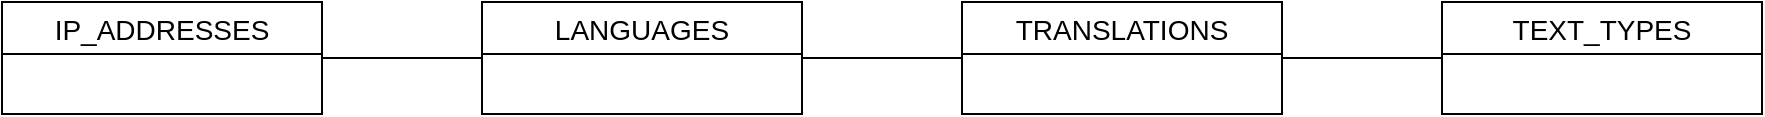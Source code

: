 <mxfile version="22.0.2" type="device" pages="3">
  <diagram id="hJV0ZQkFbABwnVKJ7RYU" name="conceptual_design">
    <mxGraphModel dx="1909" dy="1029" grid="1" gridSize="10" guides="1" tooltips="1" connect="1" arrows="1" fold="1" page="1" pageScale="1" pageWidth="1000" pageHeight="1000" math="0" shadow="0">
      <root>
        <mxCell id="0" />
        <mxCell id="1" parent="0" />
        <mxCell id="ZknJ5x5VJZ94a26kMO_S-1" value="IP_ADDRESSES" style="swimlane;fontStyle=0;childLayout=stackLayout;horizontal=1;startSize=26;horizontalStack=0;resizeParent=1;resizeParentMax=0;resizeLast=0;collapsible=1;marginBottom=0;align=center;fontSize=14;" parent="1" vertex="1">
          <mxGeometry x="60" y="472" width="160" height="56" as="geometry" />
        </mxCell>
        <mxCell id="891kBZRs9Im1itmzaJ-h-1" value="LANGUAGES" style="swimlane;fontStyle=0;childLayout=stackLayout;horizontal=1;startSize=26;horizontalStack=0;resizeParent=1;resizeParentMax=0;resizeLast=0;collapsible=1;marginBottom=0;align=center;fontSize=14;" parent="1" vertex="1">
          <mxGeometry x="300" y="472" width="160" height="56" as="geometry" />
        </mxCell>
        <mxCell id="891kBZRs9Im1itmzaJ-h-5" value="TRANSLATIONS" style="swimlane;fontStyle=0;childLayout=stackLayout;horizontal=1;startSize=26;horizontalStack=0;resizeParent=1;resizeParentMax=0;resizeLast=0;collapsible=1;marginBottom=0;align=center;fontSize=14;" parent="1" vertex="1">
          <mxGeometry x="540" y="472" width="160" height="56" as="geometry" />
        </mxCell>
        <mxCell id="891kBZRs9Im1itmzaJ-h-6" value="TEXT_TYPES" style="swimlane;fontStyle=0;childLayout=stackLayout;horizontal=1;startSize=26;horizontalStack=0;resizeParent=1;resizeParentMax=0;resizeLast=0;collapsible=1;marginBottom=0;align=center;fontSize=14;" parent="1" vertex="1">
          <mxGeometry x="780" y="472" width="160" height="56" as="geometry" />
        </mxCell>
        <mxCell id="891kBZRs9Im1itmzaJ-h-7" value="" style="endArrow=none;html=1;rounded=0;" parent="1" source="ZknJ5x5VJZ94a26kMO_S-1" target="891kBZRs9Im1itmzaJ-h-1" edge="1">
          <mxGeometry relative="1" as="geometry">
            <mxPoint x="220" y="582" as="sourcePoint" />
            <mxPoint x="380" y="582" as="targetPoint" />
          </mxGeometry>
        </mxCell>
        <mxCell id="891kBZRs9Im1itmzaJ-h-8" value="" style="endArrow=none;html=1;rounded=0;" parent="1" source="891kBZRs9Im1itmzaJ-h-1" target="891kBZRs9Im1itmzaJ-h-5" edge="1">
          <mxGeometry relative="1" as="geometry">
            <mxPoint x="360" y="642" as="sourcePoint" />
            <mxPoint x="520" y="642" as="targetPoint" />
          </mxGeometry>
        </mxCell>
        <mxCell id="891kBZRs9Im1itmzaJ-h-9" value="" style="endArrow=none;html=1;rounded=0;" parent="1" source="891kBZRs9Im1itmzaJ-h-5" target="891kBZRs9Im1itmzaJ-h-6" edge="1">
          <mxGeometry relative="1" as="geometry">
            <mxPoint x="510" y="572" as="sourcePoint" />
            <mxPoint x="670" y="572" as="targetPoint" />
          </mxGeometry>
        </mxCell>
      </root>
    </mxGraphModel>
  </diagram>
  <diagram id="FNNzb435j0wHvh76Kjw6" name="logical_design">
    <mxGraphModel dx="1500" dy="809" grid="1" gridSize="10" guides="1" tooltips="1" connect="1" arrows="1" fold="1" page="1" pageScale="1" pageWidth="1000" pageHeight="1000" math="0" shadow="0">
      <root>
        <mxCell id="0" />
        <mxCell id="1" parent="0" />
        <mxCell id="XMEvw6DjoePOZ77Knsfb-9" value="IP_ADDRESSES" style="swimlane;fontStyle=0;childLayout=stackLayout;horizontal=1;startSize=26;horizontalStack=0;resizeParent=1;resizeParentMax=0;resizeLast=0;collapsible=1;marginBottom=0;align=center;fontSize=14;" parent="1" vertex="1">
          <mxGeometry x="180" y="457" width="160" height="86" as="geometry" />
        </mxCell>
        <mxCell id="XMEvw6DjoePOZ77Knsfb-10" value="ip_address" style="text;strokeColor=none;fillColor=none;spacingLeft=4;spacingRight=4;overflow=hidden;rotatable=0;points=[[0,0.5],[1,0.5]];portConstraint=eastwest;fontSize=12;whiteSpace=wrap;html=1;" parent="XMEvw6DjoePOZ77Knsfb-9" vertex="1">
          <mxGeometry y="26" width="160" height="30" as="geometry" />
        </mxCell>
        <mxCell id="XMEvw6DjoePOZ77Knsfb-11" value="language_code" style="text;strokeColor=none;fillColor=none;spacingLeft=4;spacingRight=4;overflow=hidden;rotatable=0;points=[[0,0.5],[1,0.5]];portConstraint=eastwest;fontSize=12;whiteSpace=wrap;html=1;" parent="XMEvw6DjoePOZ77Knsfb-9" vertex="1">
          <mxGeometry y="56" width="160" height="30" as="geometry" />
        </mxCell>
        <mxCell id="XMEvw6DjoePOZ77Knsfb-13" value="LANGUAGES" style="swimlane;fontStyle=0;childLayout=stackLayout;horizontal=1;startSize=26;horizontalStack=0;resizeParent=1;resizeParentMax=0;resizeLast=0;collapsible=1;marginBottom=0;align=center;fontSize=14;" parent="1" vertex="1">
          <mxGeometry x="420" y="442" width="160" height="116" as="geometry" />
        </mxCell>
        <mxCell id="XMEvw6DjoePOZ77Knsfb-14" value="language_code" style="text;strokeColor=none;fillColor=none;spacingLeft=4;spacingRight=4;overflow=hidden;rotatable=0;points=[[0,0.5],[1,0.5]];portConstraint=eastwest;fontSize=12;whiteSpace=wrap;html=1;" parent="XMEvw6DjoePOZ77Knsfb-13" vertex="1">
          <mxGeometry y="26" width="160" height="30" as="geometry" />
        </mxCell>
        <mxCell id="XMEvw6DjoePOZ77Knsfb-15" value="can_be_translated" style="text;strokeColor=none;fillColor=none;spacingLeft=4;spacingRight=4;overflow=hidden;rotatable=0;points=[[0,0.5],[1,0.5]];portConstraint=eastwest;fontSize=12;whiteSpace=wrap;html=1;" parent="XMEvw6DjoePOZ77Knsfb-13" vertex="1">
          <mxGeometry y="56" width="160" height="30" as="geometry" />
        </mxCell>
        <mxCell id="XMEvw6DjoePOZ77Knsfb-16" value="can_be_spoken" style="text;strokeColor=none;fillColor=none;spacingLeft=4;spacingRight=4;overflow=hidden;rotatable=0;points=[[0,0.5],[1,0.5]];portConstraint=eastwest;fontSize=12;whiteSpace=wrap;html=1;" parent="XMEvw6DjoePOZ77Knsfb-13" vertex="1">
          <mxGeometry y="86" width="160" height="30" as="geometry" />
        </mxCell>
        <mxCell id="XMEvw6DjoePOZ77Knsfb-17" value="TRANSLATIONS" style="swimlane;fontStyle=0;childLayout=stackLayout;horizontal=1;startSize=26;horizontalStack=0;resizeParent=1;resizeParentMax=0;resizeLast=0;collapsible=1;marginBottom=0;align=center;fontSize=14;" parent="1" vertex="1">
          <mxGeometry x="660" y="427" width="160" height="146" as="geometry" />
        </mxCell>
        <mxCell id="XMEvw6DjoePOZ77Knsfb-18" value="language_code" style="text;strokeColor=none;fillColor=none;spacingLeft=4;spacingRight=4;overflow=hidden;rotatable=0;points=[[0,0.5],[1,0.5]];portConstraint=eastwest;fontSize=12;whiteSpace=wrap;html=1;" parent="XMEvw6DjoePOZ77Knsfb-17" vertex="1">
          <mxGeometry y="26" width="160" height="30" as="geometry" />
        </mxCell>
        <mxCell id="5zZKMwf58TF3XGnDCrtC-2" value="source_text" style="text;strokeColor=none;fillColor=none;spacingLeft=4;spacingRight=4;overflow=hidden;rotatable=0;points=[[0,0.5],[1,0.5]];portConstraint=eastwest;fontSize=12;whiteSpace=wrap;html=1;" vertex="1" parent="XMEvw6DjoePOZ77Knsfb-17">
          <mxGeometry y="56" width="160" height="30" as="geometry" />
        </mxCell>
        <mxCell id="5zZKMwf58TF3XGnDCrtC-1" value="target_text" style="text;strokeColor=none;fillColor=none;spacingLeft=4;spacingRight=4;overflow=hidden;rotatable=0;points=[[0,0.5],[1,0.5]];portConstraint=eastwest;fontSize=12;whiteSpace=wrap;html=1;" vertex="1" parent="XMEvw6DjoePOZ77Knsfb-17">
          <mxGeometry y="86" width="160" height="30" as="geometry" />
        </mxCell>
        <mxCell id="XMEvw6DjoePOZ77Knsfb-20" value="target_audio" style="text;strokeColor=none;fillColor=none;spacingLeft=4;spacingRight=4;overflow=hidden;rotatable=0;points=[[0,0.5],[1,0.5]];portConstraint=eastwest;fontSize=12;whiteSpace=wrap;html=1;" parent="XMEvw6DjoePOZ77Knsfb-17" vertex="1">
          <mxGeometry y="116" width="160" height="30" as="geometry" />
        </mxCell>
        <mxCell id="XMEvw6DjoePOZ77Knsfb-28" value="" style="edgeStyle=entityRelationEdgeStyle;fontSize=12;html=1;endArrow=ERoneToMany;rounded=0;" parent="1" source="XMEvw6DjoePOZ77Knsfb-9" target="XMEvw6DjoePOZ77Knsfb-13" edge="1">
          <mxGeometry width="100" height="100" relative="1" as="geometry">
            <mxPoint x="350" y="745" as="sourcePoint" />
            <mxPoint x="450" y="645" as="targetPoint" />
          </mxGeometry>
        </mxCell>
        <mxCell id="XMEvw6DjoePOZ77Knsfb-29" value="" style="edgeStyle=entityRelationEdgeStyle;fontSize=12;html=1;endArrow=ERzeroToMany;endFill=1;rounded=0;" parent="1" source="XMEvw6DjoePOZ77Knsfb-13" target="XMEvw6DjoePOZ77Knsfb-17" edge="1">
          <mxGeometry width="100" height="100" relative="1" as="geometry">
            <mxPoint x="490" y="745" as="sourcePoint" />
            <mxPoint x="590" y="645" as="targetPoint" />
          </mxGeometry>
        </mxCell>
      </root>
    </mxGraphModel>
  </diagram>
  <diagram id="G8NqZe4c8x8uLK4mrncA" name="physical_design">
    <mxGraphModel dx="1313" dy="708" grid="1" gridSize="10" guides="1" tooltips="1" connect="1" arrows="1" fold="1" page="1" pageScale="1" pageWidth="1000" pageHeight="1000" math="0" shadow="0">
      <root>
        <mxCell id="0" />
        <mxCell id="1" parent="0" />
        <mxCell id="azIDQr2C3zOIQLeYP7Yr-19" value="IP_ADDRESSES" style="shape=table;startSize=30;container=1;collapsible=1;childLayout=tableLayout;fixedRows=1;rowLines=0;fontStyle=1;align=center;resizeLast=1;html=1;" vertex="1" parent="1">
          <mxGeometry x="30" y="330" width="240" height="90" as="geometry" />
        </mxCell>
        <mxCell id="azIDQr2C3zOIQLeYP7Yr-20" value="" style="shape=tableRow;horizontal=0;startSize=0;swimlaneHead=0;swimlaneBody=0;fillColor=none;collapsible=0;dropTarget=0;points=[[0,0.5],[1,0.5]];portConstraint=eastwest;top=0;left=0;right=0;bottom=1;" vertex="1" parent="azIDQr2C3zOIQLeYP7Yr-19">
          <mxGeometry y="30" width="240" height="30" as="geometry" />
        </mxCell>
        <mxCell id="azIDQr2C3zOIQLeYP7Yr-21" value="PK" style="shape=partialRectangle;connectable=0;fillColor=none;top=0;left=0;bottom=0;right=0;fontStyle=1;overflow=hidden;whiteSpace=wrap;html=1;" vertex="1" parent="azIDQr2C3zOIQLeYP7Yr-20">
          <mxGeometry width="30" height="30" as="geometry">
            <mxRectangle width="30" height="30" as="alternateBounds" />
          </mxGeometry>
        </mxCell>
        <mxCell id="azIDQr2C3zOIQLeYP7Yr-22" value="ip_address" style="shape=partialRectangle;connectable=0;fillColor=none;top=0;left=0;bottom=0;right=0;align=left;spacingLeft=6;fontStyle=5;overflow=hidden;whiteSpace=wrap;html=1;" vertex="1" parent="azIDQr2C3zOIQLeYP7Yr-20">
          <mxGeometry x="30" width="130" height="30" as="geometry">
            <mxRectangle width="130" height="30" as="alternateBounds" />
          </mxGeometry>
        </mxCell>
        <mxCell id="QjC0eKP9M6FR3GwY_7ao-11" value="varchar" style="shape=partialRectangle;connectable=0;fillColor=none;top=0;left=0;bottom=0;right=0;align=left;spacingLeft=6;fontStyle=5;overflow=hidden;whiteSpace=wrap;html=1;" vertex="1" parent="azIDQr2C3zOIQLeYP7Yr-20">
          <mxGeometry x="160" width="80" height="30" as="geometry">
            <mxRectangle width="80" height="30" as="alternateBounds" />
          </mxGeometry>
        </mxCell>
        <mxCell id="azIDQr2C3zOIQLeYP7Yr-23" value="" style="shape=tableRow;horizontal=0;startSize=0;swimlaneHead=0;swimlaneBody=0;fillColor=none;collapsible=0;dropTarget=0;points=[[0,0.5],[1,0.5]];portConstraint=eastwest;top=0;left=0;right=0;bottom=0;" vertex="1" parent="azIDQr2C3zOIQLeYP7Yr-19">
          <mxGeometry y="60" width="240" height="30" as="geometry" />
        </mxCell>
        <mxCell id="azIDQr2C3zOIQLeYP7Yr-24" value="FK" style="shape=partialRectangle;connectable=0;fillColor=none;top=0;left=0;bottom=0;right=0;editable=1;overflow=hidden;whiteSpace=wrap;html=1;" vertex="1" parent="azIDQr2C3zOIQLeYP7Yr-23">
          <mxGeometry width="30" height="30" as="geometry">
            <mxRectangle width="30" height="30" as="alternateBounds" />
          </mxGeometry>
        </mxCell>
        <mxCell id="azIDQr2C3zOIQLeYP7Yr-25" value="language_code" style="shape=partialRectangle;connectable=0;fillColor=none;top=0;left=0;bottom=0;right=0;align=left;spacingLeft=6;overflow=hidden;whiteSpace=wrap;html=1;" vertex="1" parent="azIDQr2C3zOIQLeYP7Yr-23">
          <mxGeometry x="30" width="130" height="30" as="geometry">
            <mxRectangle width="130" height="30" as="alternateBounds" />
          </mxGeometry>
        </mxCell>
        <mxCell id="QjC0eKP9M6FR3GwY_7ao-12" value="varchar" style="shape=partialRectangle;connectable=0;fillColor=none;top=0;left=0;bottom=0;right=0;align=left;spacingLeft=6;overflow=hidden;whiteSpace=wrap;html=1;" vertex="1" parent="azIDQr2C3zOIQLeYP7Yr-23">
          <mxGeometry x="160" width="80" height="30" as="geometry">
            <mxRectangle width="80" height="30" as="alternateBounds" />
          </mxGeometry>
        </mxCell>
        <mxCell id="QjC0eKP9M6FR3GwY_7ao-13" value="LANGUAGES" style="shape=table;startSize=30;container=1;collapsible=1;childLayout=tableLayout;fixedRows=1;rowLines=0;fontStyle=1;align=center;resizeLast=1;html=1;" vertex="1" parent="1">
          <mxGeometry x="350" y="315" width="240" height="120" as="geometry" />
        </mxCell>
        <mxCell id="QjC0eKP9M6FR3GwY_7ao-14" value="" style="shape=tableRow;horizontal=0;startSize=0;swimlaneHead=0;swimlaneBody=0;fillColor=none;collapsible=0;dropTarget=0;points=[[0,0.5],[1,0.5]];portConstraint=eastwest;top=0;left=0;right=0;bottom=1;" vertex="1" parent="QjC0eKP9M6FR3GwY_7ao-13">
          <mxGeometry y="30" width="240" height="30" as="geometry" />
        </mxCell>
        <mxCell id="QjC0eKP9M6FR3GwY_7ao-15" value="PK" style="shape=partialRectangle;connectable=0;fillColor=none;top=0;left=0;bottom=0;right=0;fontStyle=1;overflow=hidden;whiteSpace=wrap;html=1;" vertex="1" parent="QjC0eKP9M6FR3GwY_7ao-14">
          <mxGeometry width="30" height="30" as="geometry">
            <mxRectangle width="30" height="30" as="alternateBounds" />
          </mxGeometry>
        </mxCell>
        <mxCell id="QjC0eKP9M6FR3GwY_7ao-16" value="language_code" style="shape=partialRectangle;connectable=0;fillColor=none;top=0;left=0;bottom=0;right=0;align=left;spacingLeft=6;fontStyle=5;overflow=hidden;whiteSpace=wrap;html=1;" vertex="1" parent="QjC0eKP9M6FR3GwY_7ao-14">
          <mxGeometry x="30" width="130" height="30" as="geometry">
            <mxRectangle width="130" height="30" as="alternateBounds" />
          </mxGeometry>
        </mxCell>
        <mxCell id="QjC0eKP9M6FR3GwY_7ao-17" value="varchar" style="shape=partialRectangle;connectable=0;fillColor=none;top=0;left=0;bottom=0;right=0;align=left;spacingLeft=6;fontStyle=5;overflow=hidden;whiteSpace=wrap;html=1;" vertex="1" parent="QjC0eKP9M6FR3GwY_7ao-14">
          <mxGeometry x="160" width="80" height="30" as="geometry">
            <mxRectangle width="80" height="30" as="alternateBounds" />
          </mxGeometry>
        </mxCell>
        <mxCell id="QjC0eKP9M6FR3GwY_7ao-18" value="" style="shape=tableRow;horizontal=0;startSize=0;swimlaneHead=0;swimlaneBody=0;fillColor=none;collapsible=0;dropTarget=0;points=[[0,0.5],[1,0.5]];portConstraint=eastwest;top=0;left=0;right=0;bottom=0;" vertex="1" parent="QjC0eKP9M6FR3GwY_7ao-13">
          <mxGeometry y="60" width="240" height="30" as="geometry" />
        </mxCell>
        <mxCell id="QjC0eKP9M6FR3GwY_7ao-19" value="" style="shape=partialRectangle;connectable=0;fillColor=none;top=0;left=0;bottom=0;right=0;editable=1;overflow=hidden;whiteSpace=wrap;html=1;" vertex="1" parent="QjC0eKP9M6FR3GwY_7ao-18">
          <mxGeometry width="30" height="30" as="geometry">
            <mxRectangle width="30" height="30" as="alternateBounds" />
          </mxGeometry>
        </mxCell>
        <mxCell id="QjC0eKP9M6FR3GwY_7ao-20" value="can_be_translated" style="shape=partialRectangle;connectable=0;fillColor=none;top=0;left=0;bottom=0;right=0;align=left;spacingLeft=6;overflow=hidden;whiteSpace=wrap;html=1;" vertex="1" parent="QjC0eKP9M6FR3GwY_7ao-18">
          <mxGeometry x="30" width="130" height="30" as="geometry">
            <mxRectangle width="130" height="30" as="alternateBounds" />
          </mxGeometry>
        </mxCell>
        <mxCell id="QjC0eKP9M6FR3GwY_7ao-21" value="boolean" style="shape=partialRectangle;connectable=0;fillColor=none;top=0;left=0;bottom=0;right=0;align=left;spacingLeft=6;overflow=hidden;whiteSpace=wrap;html=1;" vertex="1" parent="QjC0eKP9M6FR3GwY_7ao-18">
          <mxGeometry x="160" width="80" height="30" as="geometry">
            <mxRectangle width="80" height="30" as="alternateBounds" />
          </mxGeometry>
        </mxCell>
        <mxCell id="QjC0eKP9M6FR3GwY_7ao-22" style="shape=tableRow;horizontal=0;startSize=0;swimlaneHead=0;swimlaneBody=0;fillColor=none;collapsible=0;dropTarget=0;points=[[0,0.5],[1,0.5]];portConstraint=eastwest;top=0;left=0;right=0;bottom=0;" vertex="1" parent="QjC0eKP9M6FR3GwY_7ao-13">
          <mxGeometry y="90" width="240" height="30" as="geometry" />
        </mxCell>
        <mxCell id="QjC0eKP9M6FR3GwY_7ao-23" style="shape=partialRectangle;connectable=0;fillColor=none;top=0;left=0;bottom=0;right=0;editable=1;overflow=hidden;whiteSpace=wrap;html=1;" vertex="1" parent="QjC0eKP9M6FR3GwY_7ao-22">
          <mxGeometry width="30" height="30" as="geometry">
            <mxRectangle width="30" height="30" as="alternateBounds" />
          </mxGeometry>
        </mxCell>
        <mxCell id="QjC0eKP9M6FR3GwY_7ao-24" value="can_be_spoken" style="shape=partialRectangle;connectable=0;fillColor=none;top=0;left=0;bottom=0;right=0;align=left;spacingLeft=6;overflow=hidden;whiteSpace=wrap;html=1;" vertex="1" parent="QjC0eKP9M6FR3GwY_7ao-22">
          <mxGeometry x="30" width="130" height="30" as="geometry">
            <mxRectangle width="130" height="30" as="alternateBounds" />
          </mxGeometry>
        </mxCell>
        <mxCell id="QjC0eKP9M6FR3GwY_7ao-25" value="boolean" style="shape=partialRectangle;connectable=0;fillColor=none;top=0;left=0;bottom=0;right=0;align=left;spacingLeft=6;overflow=hidden;whiteSpace=wrap;html=1;" vertex="1" parent="QjC0eKP9M6FR3GwY_7ao-22">
          <mxGeometry x="160" width="80" height="30" as="geometry">
            <mxRectangle width="80" height="30" as="alternateBounds" />
          </mxGeometry>
        </mxCell>
        <mxCell id="QjC0eKP9M6FR3GwY_7ao-26" value="TRANSLATIONS" style="shape=table;startSize=30;container=1;collapsible=1;childLayout=tableLayout;fixedRows=1;rowLines=0;fontStyle=1;align=center;resizeLast=1;html=1;whiteSpace=wrap;" vertex="1" parent="1">
          <mxGeometry x="670" y="445" width="300" height="150" as="geometry" />
        </mxCell>
        <mxCell id="QjC0eKP9M6FR3GwY_7ao-27" value="" style="shape=tableRow;horizontal=0;startSize=0;swimlaneHead=0;swimlaneBody=0;fillColor=none;collapsible=0;dropTarget=0;points=[[0,0.5],[1,0.5]];portConstraint=eastwest;top=0;left=0;right=0;bottom=0;html=1;" vertex="1" parent="QjC0eKP9M6FR3GwY_7ao-26">
          <mxGeometry y="30" width="300" height="30" as="geometry" />
        </mxCell>
        <mxCell id="QjC0eKP9M6FR3GwY_7ao-28" value="PK,FK1" style="shape=partialRectangle;connectable=0;fillColor=none;top=0;left=0;bottom=0;right=0;fontStyle=1;overflow=hidden;html=1;whiteSpace=wrap;" vertex="1" parent="QjC0eKP9M6FR3GwY_7ao-27">
          <mxGeometry width="60" height="30" as="geometry">
            <mxRectangle width="60" height="30" as="alternateBounds" />
          </mxGeometry>
        </mxCell>
        <mxCell id="QjC0eKP9M6FR3GwY_7ao-29" value="language_code" style="shape=partialRectangle;connectable=0;fillColor=none;top=0;left=0;bottom=0;right=0;align=left;spacingLeft=6;fontStyle=5;overflow=hidden;html=1;whiteSpace=wrap;" vertex="1" parent="QjC0eKP9M6FR3GwY_7ao-27">
          <mxGeometry x="60" width="120" height="30" as="geometry">
            <mxRectangle width="120" height="30" as="alternateBounds" />
          </mxGeometry>
        </mxCell>
        <mxCell id="QjC0eKP9M6FR3GwY_7ao-39" value="varchar" style="shape=partialRectangle;connectable=0;fillColor=none;top=0;left=0;bottom=0;right=0;align=left;spacingLeft=6;fontStyle=5;overflow=hidden;html=1;whiteSpace=wrap;" vertex="1" parent="QjC0eKP9M6FR3GwY_7ao-27">
          <mxGeometry x="180" width="120" height="30" as="geometry">
            <mxRectangle width="120" height="30" as="alternateBounds" />
          </mxGeometry>
        </mxCell>
        <mxCell id="QjC0eKP9M6FR3GwY_7ao-30" value="" style="shape=tableRow;horizontal=0;startSize=0;swimlaneHead=0;swimlaneBody=0;fillColor=none;collapsible=0;dropTarget=0;points=[[0,0.5],[1,0.5]];portConstraint=eastwest;top=0;left=0;right=0;bottom=1;html=1;" vertex="1" parent="QjC0eKP9M6FR3GwY_7ao-26">
          <mxGeometry y="60" width="300" height="30" as="geometry" />
        </mxCell>
        <mxCell id="QjC0eKP9M6FR3GwY_7ao-31" value="PK,FK2" style="shape=partialRectangle;connectable=0;fillColor=none;top=0;left=0;bottom=0;right=0;fontStyle=1;overflow=hidden;html=1;whiteSpace=wrap;" vertex="1" parent="QjC0eKP9M6FR3GwY_7ao-30">
          <mxGeometry width="60" height="30" as="geometry">
            <mxRectangle width="60" height="30" as="alternateBounds" />
          </mxGeometry>
        </mxCell>
        <mxCell id="QjC0eKP9M6FR3GwY_7ao-32" value="text_id" style="shape=partialRectangle;connectable=0;fillColor=none;top=0;left=0;bottom=0;right=0;align=left;spacingLeft=6;fontStyle=5;overflow=hidden;html=1;whiteSpace=wrap;" vertex="1" parent="QjC0eKP9M6FR3GwY_7ao-30">
          <mxGeometry x="60" width="120" height="30" as="geometry">
            <mxRectangle width="120" height="30" as="alternateBounds" />
          </mxGeometry>
        </mxCell>
        <mxCell id="QjC0eKP9M6FR3GwY_7ao-40" value="int" style="shape=partialRectangle;connectable=0;fillColor=none;top=0;left=0;bottom=0;right=0;align=left;spacingLeft=6;fontStyle=5;overflow=hidden;html=1;whiteSpace=wrap;" vertex="1" parent="QjC0eKP9M6FR3GwY_7ao-30">
          <mxGeometry x="180" width="120" height="30" as="geometry">
            <mxRectangle width="120" height="30" as="alternateBounds" />
          </mxGeometry>
        </mxCell>
        <mxCell id="QjC0eKP9M6FR3GwY_7ao-33" value="" style="shape=tableRow;horizontal=0;startSize=0;swimlaneHead=0;swimlaneBody=0;fillColor=none;collapsible=0;dropTarget=0;points=[[0,0.5],[1,0.5]];portConstraint=eastwest;top=0;left=0;right=0;bottom=0;html=1;" vertex="1" parent="QjC0eKP9M6FR3GwY_7ao-26">
          <mxGeometry y="90" width="300" height="30" as="geometry" />
        </mxCell>
        <mxCell id="QjC0eKP9M6FR3GwY_7ao-34" value="" style="shape=partialRectangle;connectable=0;fillColor=none;top=0;left=0;bottom=0;right=0;editable=1;overflow=hidden;html=1;whiteSpace=wrap;" vertex="1" parent="QjC0eKP9M6FR3GwY_7ao-33">
          <mxGeometry width="60" height="30" as="geometry">
            <mxRectangle width="60" height="30" as="alternateBounds" />
          </mxGeometry>
        </mxCell>
        <mxCell id="QjC0eKP9M6FR3GwY_7ao-35" value="target_text" style="shape=partialRectangle;connectable=0;fillColor=none;top=0;left=0;bottom=0;right=0;align=left;spacingLeft=6;overflow=hidden;html=1;whiteSpace=wrap;" vertex="1" parent="QjC0eKP9M6FR3GwY_7ao-33">
          <mxGeometry x="60" width="120" height="30" as="geometry">
            <mxRectangle width="120" height="30" as="alternateBounds" />
          </mxGeometry>
        </mxCell>
        <mxCell id="QjC0eKP9M6FR3GwY_7ao-41" value="varchar" style="shape=partialRectangle;connectable=0;fillColor=none;top=0;left=0;bottom=0;right=0;align=left;spacingLeft=6;overflow=hidden;html=1;whiteSpace=wrap;" vertex="1" parent="QjC0eKP9M6FR3GwY_7ao-33">
          <mxGeometry x="180" width="120" height="30" as="geometry">
            <mxRectangle width="120" height="30" as="alternateBounds" />
          </mxGeometry>
        </mxCell>
        <mxCell id="QjC0eKP9M6FR3GwY_7ao-36" value="" style="shape=tableRow;horizontal=0;startSize=0;swimlaneHead=0;swimlaneBody=0;fillColor=none;collapsible=0;dropTarget=0;points=[[0,0.5],[1,0.5]];portConstraint=eastwest;top=0;left=0;right=0;bottom=0;html=1;" vertex="1" parent="QjC0eKP9M6FR3GwY_7ao-26">
          <mxGeometry y="120" width="300" height="30" as="geometry" />
        </mxCell>
        <mxCell id="QjC0eKP9M6FR3GwY_7ao-37" value="" style="shape=partialRectangle;connectable=0;fillColor=none;top=0;left=0;bottom=0;right=0;editable=1;overflow=hidden;html=1;whiteSpace=wrap;" vertex="1" parent="QjC0eKP9M6FR3GwY_7ao-36">
          <mxGeometry width="60" height="30" as="geometry">
            <mxRectangle width="60" height="30" as="alternateBounds" />
          </mxGeometry>
        </mxCell>
        <mxCell id="QjC0eKP9M6FR3GwY_7ao-38" value="target_audio" style="shape=partialRectangle;connectable=0;fillColor=none;top=0;left=0;bottom=0;right=0;align=left;spacingLeft=6;overflow=hidden;html=1;whiteSpace=wrap;" vertex="1" parent="QjC0eKP9M6FR3GwY_7ao-36">
          <mxGeometry x="60" width="120" height="30" as="geometry">
            <mxRectangle width="120" height="30" as="alternateBounds" />
          </mxGeometry>
        </mxCell>
        <mxCell id="QjC0eKP9M6FR3GwY_7ao-42" value="variant" style="shape=partialRectangle;connectable=0;fillColor=none;top=0;left=0;bottom=0;right=0;align=left;spacingLeft=6;overflow=hidden;html=1;whiteSpace=wrap;" vertex="1" parent="QjC0eKP9M6FR3GwY_7ao-36">
          <mxGeometry x="180" width="120" height="30" as="geometry">
            <mxRectangle width="120" height="30" as="alternateBounds" />
          </mxGeometry>
        </mxCell>
        <mxCell id="QjC0eKP9M6FR3GwY_7ao-43" value="TEXT_TYPES" style="shape=table;startSize=30;container=1;collapsible=1;childLayout=tableLayout;fixedRows=1;rowLines=0;fontStyle=1;align=center;resizeLast=1;html=1;" vertex="1" parent="1">
          <mxGeometry x="350" y="595" width="240" height="90" as="geometry" />
        </mxCell>
        <mxCell id="QjC0eKP9M6FR3GwY_7ao-44" value="" style="shape=tableRow;horizontal=0;startSize=0;swimlaneHead=0;swimlaneBody=0;fillColor=none;collapsible=0;dropTarget=0;points=[[0,0.5],[1,0.5]];portConstraint=eastwest;top=0;left=0;right=0;bottom=1;" vertex="1" parent="QjC0eKP9M6FR3GwY_7ao-43">
          <mxGeometry y="30" width="240" height="30" as="geometry" />
        </mxCell>
        <mxCell id="QjC0eKP9M6FR3GwY_7ao-45" value="PK" style="shape=partialRectangle;connectable=0;fillColor=none;top=0;left=0;bottom=0;right=0;fontStyle=1;overflow=hidden;whiteSpace=wrap;html=1;" vertex="1" parent="QjC0eKP9M6FR3GwY_7ao-44">
          <mxGeometry width="30" height="30" as="geometry">
            <mxRectangle width="30" height="30" as="alternateBounds" />
          </mxGeometry>
        </mxCell>
        <mxCell id="QjC0eKP9M6FR3GwY_7ao-46" value="text_id" style="shape=partialRectangle;connectable=0;fillColor=none;top=0;left=0;bottom=0;right=0;align=left;spacingLeft=6;fontStyle=5;overflow=hidden;whiteSpace=wrap;html=1;" vertex="1" parent="QjC0eKP9M6FR3GwY_7ao-44">
          <mxGeometry x="30" width="130" height="30" as="geometry">
            <mxRectangle width="130" height="30" as="alternateBounds" />
          </mxGeometry>
        </mxCell>
        <mxCell id="QjC0eKP9M6FR3GwY_7ao-47" value="int" style="shape=partialRectangle;connectable=0;fillColor=none;top=0;left=0;bottom=0;right=0;align=left;spacingLeft=6;fontStyle=5;overflow=hidden;whiteSpace=wrap;html=1;" vertex="1" parent="QjC0eKP9M6FR3GwY_7ao-44">
          <mxGeometry x="160" width="80" height="30" as="geometry">
            <mxRectangle width="80" height="30" as="alternateBounds" />
          </mxGeometry>
        </mxCell>
        <mxCell id="QjC0eKP9M6FR3GwY_7ao-48" value="" style="shape=tableRow;horizontal=0;startSize=0;swimlaneHead=0;swimlaneBody=0;fillColor=none;collapsible=0;dropTarget=0;points=[[0,0.5],[1,0.5]];portConstraint=eastwest;top=0;left=0;right=0;bottom=0;" vertex="1" parent="QjC0eKP9M6FR3GwY_7ao-43">
          <mxGeometry y="60" width="240" height="30" as="geometry" />
        </mxCell>
        <mxCell id="QjC0eKP9M6FR3GwY_7ao-49" value="" style="shape=partialRectangle;connectable=0;fillColor=none;top=0;left=0;bottom=0;right=0;editable=1;overflow=hidden;whiteSpace=wrap;html=1;" vertex="1" parent="QjC0eKP9M6FR3GwY_7ao-48">
          <mxGeometry width="30" height="30" as="geometry">
            <mxRectangle width="30" height="30" as="alternateBounds" />
          </mxGeometry>
        </mxCell>
        <mxCell id="QjC0eKP9M6FR3GwY_7ao-50" value="source_text" style="shape=partialRectangle;connectable=0;fillColor=none;top=0;left=0;bottom=0;right=0;align=left;spacingLeft=6;overflow=hidden;whiteSpace=wrap;html=1;" vertex="1" parent="QjC0eKP9M6FR3GwY_7ao-48">
          <mxGeometry x="30" width="130" height="30" as="geometry">
            <mxRectangle width="130" height="30" as="alternateBounds" />
          </mxGeometry>
        </mxCell>
        <mxCell id="QjC0eKP9M6FR3GwY_7ao-51" value="varchar" style="shape=partialRectangle;connectable=0;fillColor=none;top=0;left=0;bottom=0;right=0;align=left;spacingLeft=6;overflow=hidden;whiteSpace=wrap;html=1;" vertex="1" parent="QjC0eKP9M6FR3GwY_7ao-48">
          <mxGeometry x="160" width="80" height="30" as="geometry">
            <mxRectangle width="80" height="30" as="alternateBounds" />
          </mxGeometry>
        </mxCell>
        <mxCell id="LY9v9LbhELyRexTN9GJI-1" value="" style="edgeStyle=entityRelationEdgeStyle;fontSize=12;html=1;endArrow=ERzeroToMany;endFill=1;rounded=0;" edge="1" parent="1" source="QjC0eKP9M6FR3GwY_7ao-13" target="QjC0eKP9M6FR3GwY_7ao-26">
          <mxGeometry width="100" height="100" relative="1" as="geometry">
            <mxPoint x="410" y="545" as="sourcePoint" />
            <mxPoint x="510" y="445" as="targetPoint" />
          </mxGeometry>
        </mxCell>
        <mxCell id="LY9v9LbhELyRexTN9GJI-2" value="" style="edgeStyle=entityRelationEdgeStyle;fontSize=12;html=1;endArrow=ERzeroToMany;endFill=1;rounded=0;" edge="1" parent="1" source="QjC0eKP9M6FR3GwY_7ao-43" target="QjC0eKP9M6FR3GwY_7ao-26">
          <mxGeometry width="100" height="100" relative="1" as="geometry">
            <mxPoint x="620" y="745" as="sourcePoint" />
            <mxPoint x="720" y="645" as="targetPoint" />
          </mxGeometry>
        </mxCell>
        <mxCell id="LY9v9LbhELyRexTN9GJI-3" value="" style="edgeStyle=entityRelationEdgeStyle;fontSize=12;html=1;endArrow=ERoneToMany;rounded=0;" edge="1" parent="1" source="azIDQr2C3zOIQLeYP7Yr-19" target="QjC0eKP9M6FR3GwY_7ao-13">
          <mxGeometry width="100" height="100" relative="1" as="geometry">
            <mxPoint x="190" y="605" as="sourcePoint" />
            <mxPoint x="290" y="505" as="targetPoint" />
          </mxGeometry>
        </mxCell>
      </root>
    </mxGraphModel>
  </diagram>
</mxfile>

